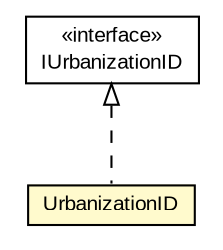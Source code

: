 #!/usr/local/bin/dot
#
# Class diagram 
# Generated by UMLGraph version R5_6-24-gf6e263 (http://www.umlgraph.org/)
#

digraph G {
	edge [fontname="arial",fontsize=10,labelfontname="arial",labelfontsize=10];
	node [fontname="arial",fontsize=10,shape=plaintext];
	nodesep=0.25;
	ranksep=0.5;
	// com.id.droneapi.mock.api.IUrbanizationID
	c3270 [label=<<table title="com.id.droneapi.mock.api.IUrbanizationID" border="0" cellborder="1" cellspacing="0" cellpadding="2" port="p" href="./api/IUrbanizationID.html">
		<tr><td><table border="0" cellspacing="0" cellpadding="1">
<tr><td align="center" balign="center"> &#171;interface&#187; </td></tr>
<tr><td align="center" balign="center"> IUrbanizationID </td></tr>
		</table></td></tr>
		</table>>, URL="./api/IUrbanizationID.html", fontname="arial", fontcolor="black", fontsize=10.0];
	// com.id.droneapi.mock.UrbanizationID
	c3277 [label=<<table title="com.id.droneapi.mock.UrbanizationID" border="0" cellborder="1" cellspacing="0" cellpadding="2" port="p" bgcolor="lemonChiffon" href="./UrbanizationID.html">
		<tr><td><table border="0" cellspacing="0" cellpadding="1">
<tr><td align="center" balign="center"> UrbanizationID </td></tr>
		</table></td></tr>
		</table>>, URL="./UrbanizationID.html", fontname="arial", fontcolor="black", fontsize=10.0];
	//com.id.droneapi.mock.UrbanizationID implements com.id.droneapi.mock.api.IUrbanizationID
	c3270:p -> c3277:p [dir=back,arrowtail=empty,style=dashed];
}

